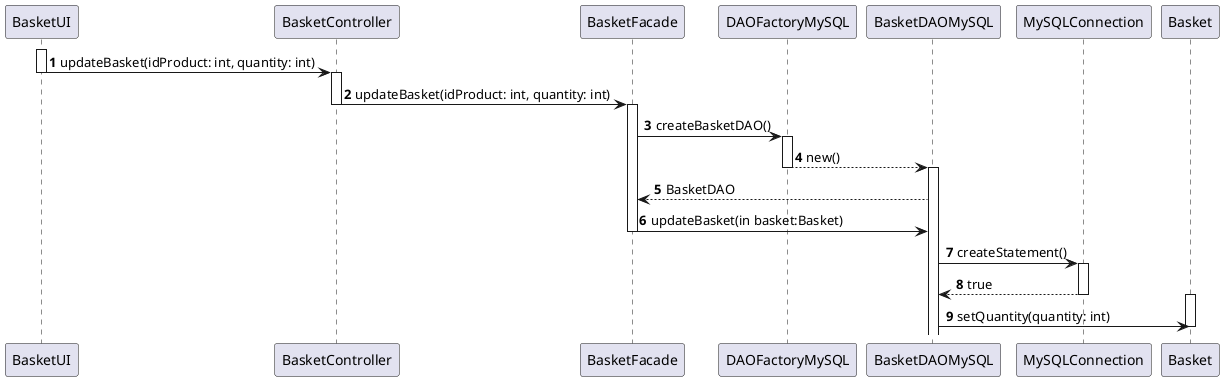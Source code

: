 @startuml
autonumber

activate BasketUI
BasketUI -> BasketController : updateBasket(idProduct: int, quantity: int)
deactivate BasketUI
activate BasketController
BasketController -> BasketFacade : updateBasket(idProduct: int, quantity: int)
deactivate BasketController
activate BasketFacade
BasketFacade -> DAOFactoryMySQL : createBasketDAO()
activate DAOFactoryMySQL
DAOFactoryMySQL --> BasketDAOMySQL: new()
deactivate DAOFactoryMySQL
activate BasketDAOMySQL
BasketDAOMySQL --> BasketFacade: BasketDAO
BasketFacade -> BasketDAOMySQL : updateBasket(in basket:Basket)
deactivate BasketFacade
BasketDAOMySQL -> MySQLConnection : createStatement()
activate MySQLConnection
MySQLConnection --> BasketDAOMySQL: true
deactivate MySQLConnection
activate Basket
BasketDAOMySQL -> Basket : setQuantity(quantity: int)
deactivate Basket
deactivate BasketFacade
@enduml